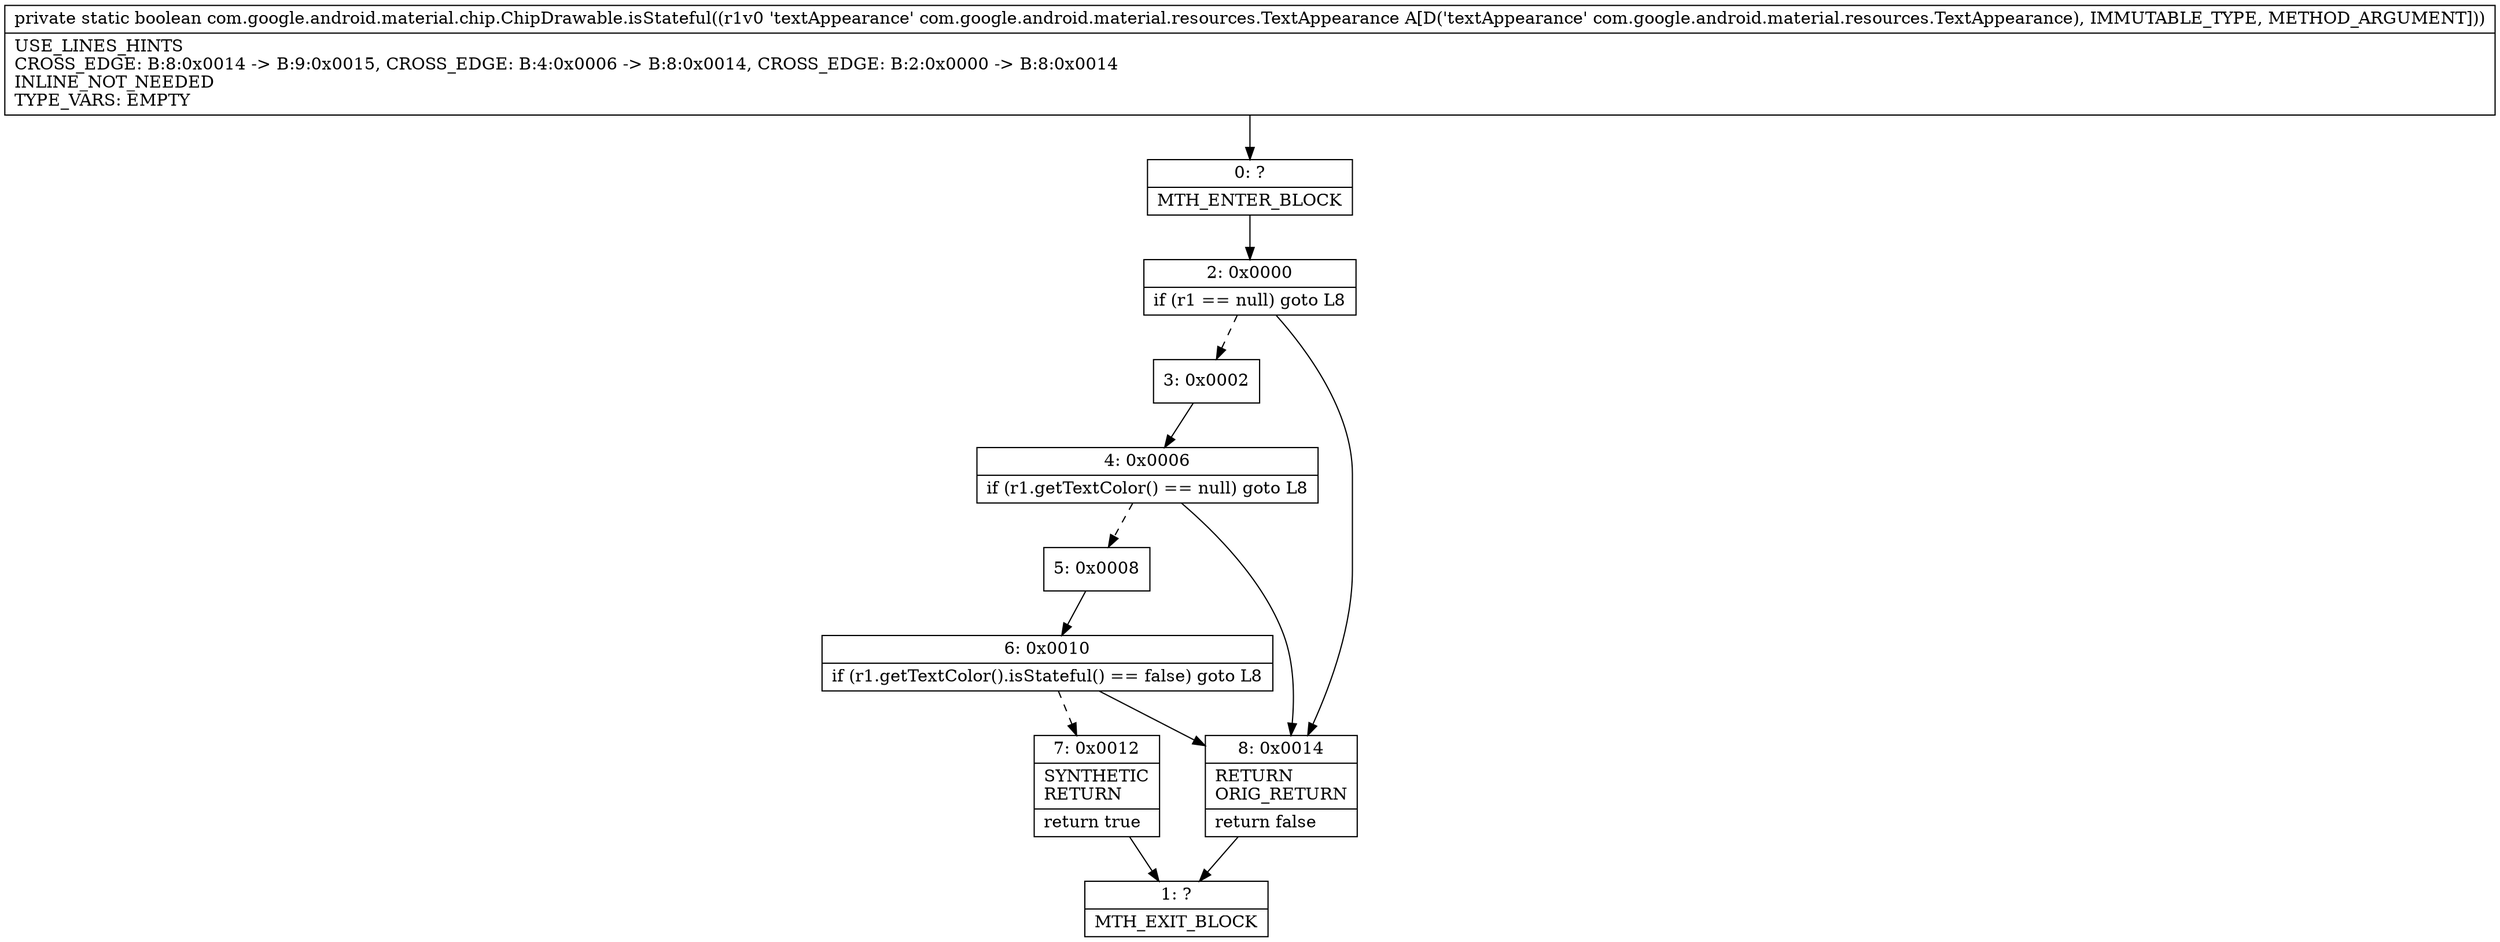 digraph "CFG forcom.google.android.material.chip.ChipDrawable.isStateful(Lcom\/google\/android\/material\/resources\/TextAppearance;)Z" {
Node_0 [shape=record,label="{0\:\ ?|MTH_ENTER_BLOCK\l}"];
Node_2 [shape=record,label="{2\:\ 0x0000|if (r1 == null) goto L8\l}"];
Node_3 [shape=record,label="{3\:\ 0x0002}"];
Node_4 [shape=record,label="{4\:\ 0x0006|if (r1.getTextColor() == null) goto L8\l}"];
Node_5 [shape=record,label="{5\:\ 0x0008}"];
Node_6 [shape=record,label="{6\:\ 0x0010|if (r1.getTextColor().isStateful() == false) goto L8\l}"];
Node_7 [shape=record,label="{7\:\ 0x0012|SYNTHETIC\lRETURN\l|return true\l}"];
Node_1 [shape=record,label="{1\:\ ?|MTH_EXIT_BLOCK\l}"];
Node_8 [shape=record,label="{8\:\ 0x0014|RETURN\lORIG_RETURN\l|return false\l}"];
MethodNode[shape=record,label="{private static boolean com.google.android.material.chip.ChipDrawable.isStateful((r1v0 'textAppearance' com.google.android.material.resources.TextAppearance A[D('textAppearance' com.google.android.material.resources.TextAppearance), IMMUTABLE_TYPE, METHOD_ARGUMENT]))  | USE_LINES_HINTS\lCROSS_EDGE: B:8:0x0014 \-\> B:9:0x0015, CROSS_EDGE: B:4:0x0006 \-\> B:8:0x0014, CROSS_EDGE: B:2:0x0000 \-\> B:8:0x0014\lINLINE_NOT_NEEDED\lTYPE_VARS: EMPTY\l}"];
MethodNode -> Node_0;Node_0 -> Node_2;
Node_2 -> Node_3[style=dashed];
Node_2 -> Node_8;
Node_3 -> Node_4;
Node_4 -> Node_5[style=dashed];
Node_4 -> Node_8;
Node_5 -> Node_6;
Node_6 -> Node_7[style=dashed];
Node_6 -> Node_8;
Node_7 -> Node_1;
Node_8 -> Node_1;
}

